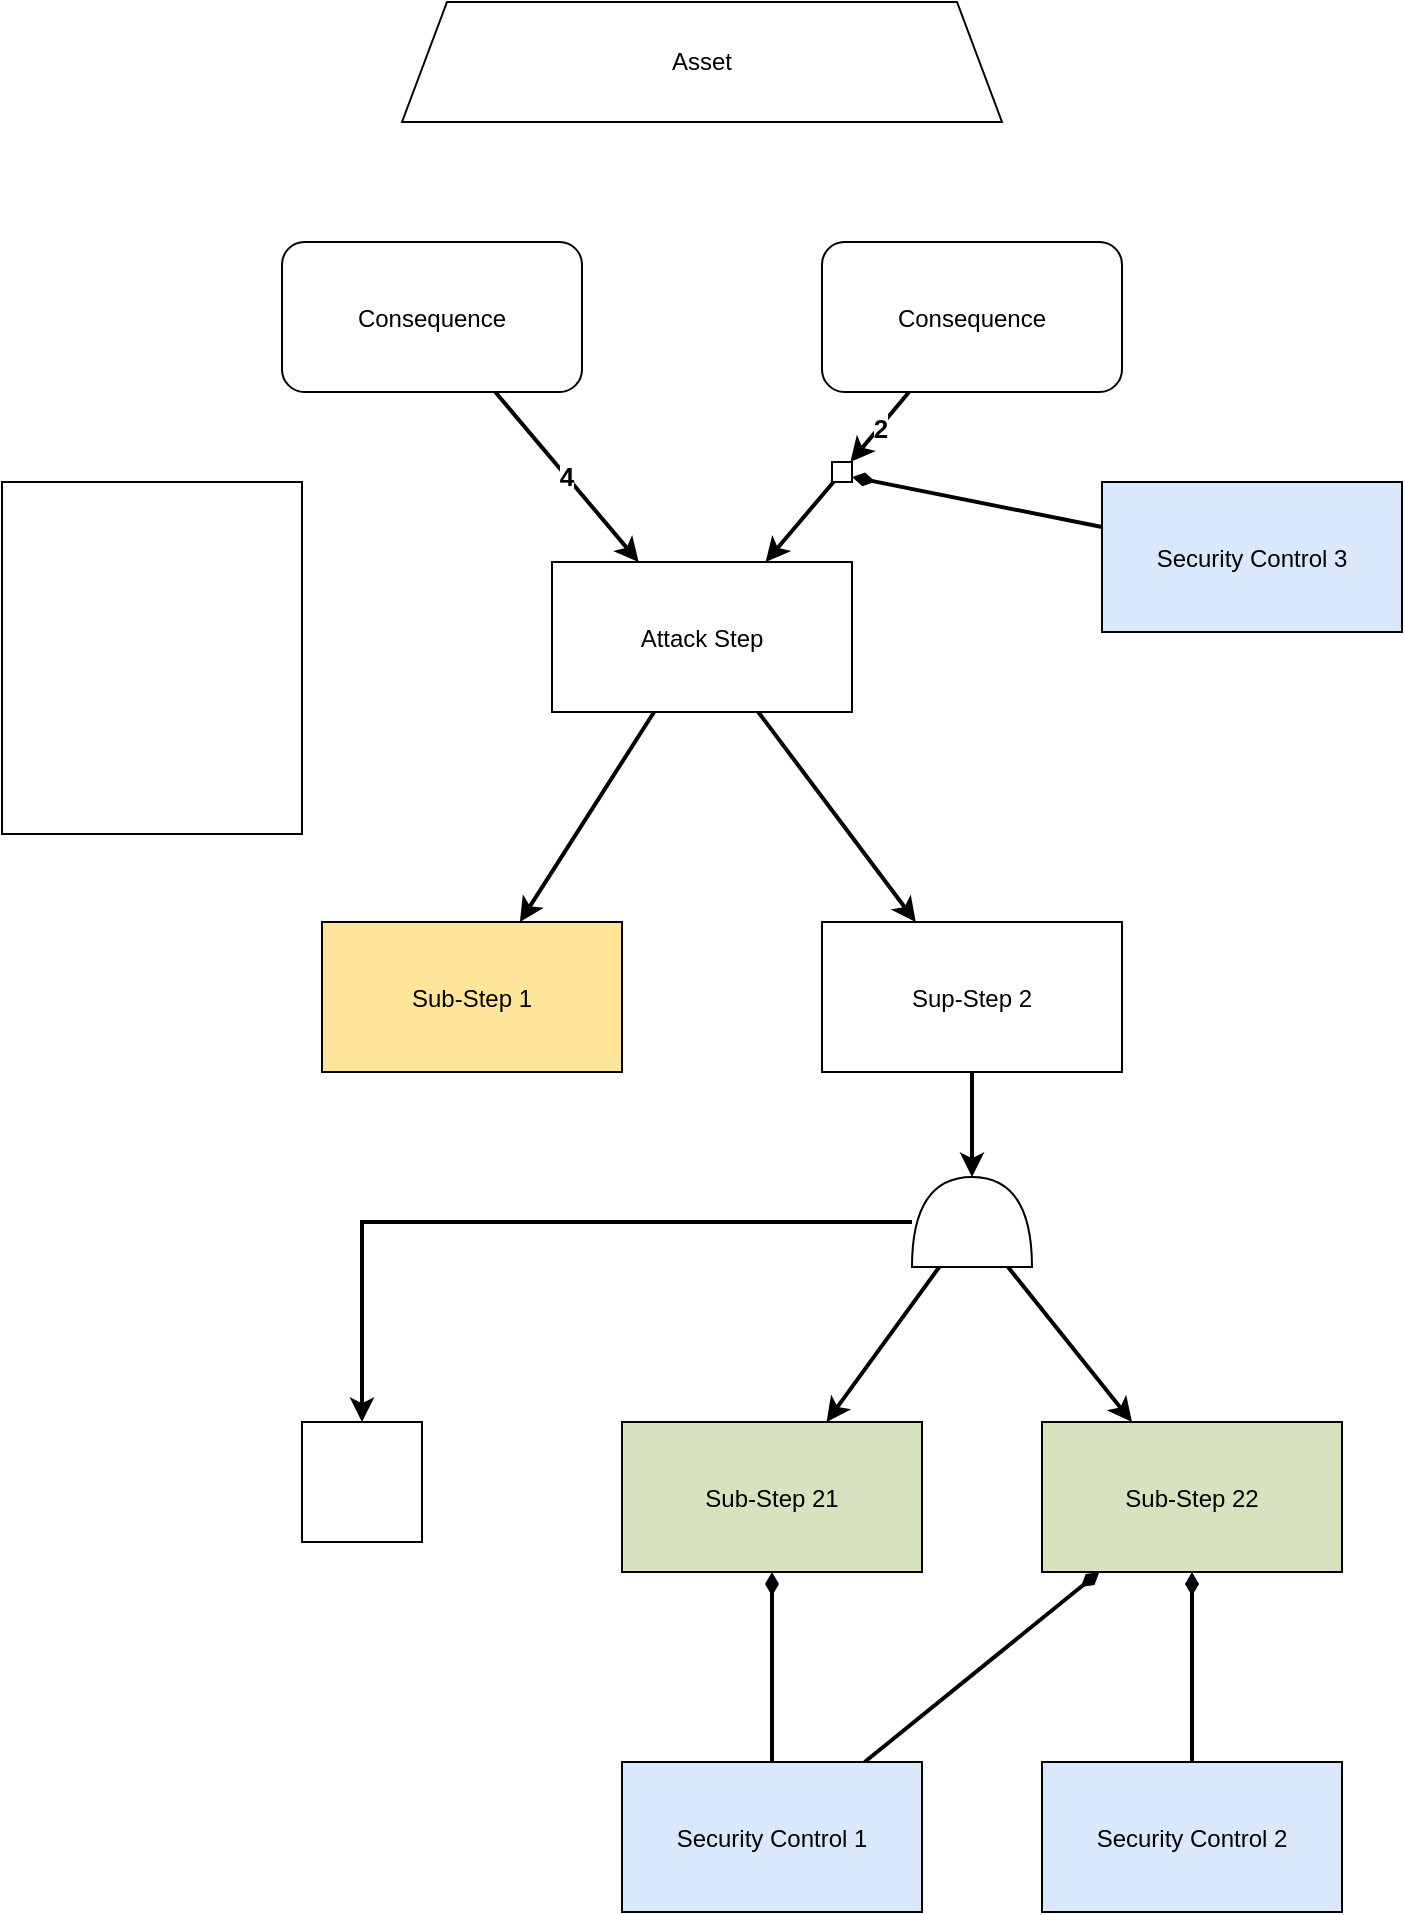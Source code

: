 <mxfile compressed="false" version="19.0.2" type="device" pages="2">
  <diagram id="zNMCXYOBYckHPa1j1fsk" name="Attack Graph">
    <mxGraphModel dx="1422" dy="857" grid="1" gridSize="10" guides="1" tooltips="1" connect="1" arrows="1" fold="1" page="1" pageScale="1" pageWidth="827" pageHeight="1169" math="0" shadow="0">
      <root>
        <object tooltip="" id="0">
          <ag_global_attributes>
            <ag_global_attribute name="Resources" value="" iconName="hammer" min="0" max="5" />
            <ag_global_attribute name="Knowledge" value="" iconName="lightbulb" min="0" max="5" />
            <ag_global_attribute name="Location" value="" iconName="map_pin_ellipse" min="0" max="1" />
            <ag_global_attribute name="Impact" value="" iconName="flame" min="0" max="5" />
          </ag_global_attributes>
          <ag_attributes />
          <ag_computed_attributes />
          <ag_aggregation_functions>
            <ag_aggregation_function name="default" id="6b1d22791hih8" default="activity_w;link" fn="function (collection) { &#xa;    var result = null; &#xa;    if (collection.childAttributes.length == 1) { &#xa;        result = collection.childAttributes[0].attributes;&#xa;        result._marking = collection.childAttributes[0].id;&#xa;    } else { &#xa;        var candidates = []; &#xa;        var worstValue = 0; &#xa;        collection.childAttributes.forEach(function(child) { &#xa;            var value = parseInt(child.computedAttribute); &#xa;            if (value &gt; worstValue) { &#xa;                worstValue = value; &#xa;                candidates = []; &#xa;                candidates.push(child); &#xa;            } else if (value == worstValue) { &#xa;                candidates.push(child); &#xa;            } &#xa;        }); &#xa;        var tiebreaker = function(candidates, name, max) { &#xa;            var min_value = max; &#xa;            candidates.forEach(function(node) { &#xa;                min_value = Math.min(min_value, node.attributes[name]); &#xa;            }); &#xa;            result = []; &#xa;            candidates.forEach(function(node) { &#xa;                if (node.attributes[name] == min_value) { &#xa;                    result.push(node); &#xa;                } &#xa;            }); &#xa;            return result; &#xa;        }; &#xa;        if (candidates.length &gt; 1) { &#xa;            candidates = tiebreaker(candidates, &quot;Resources&quot;, collection.globalAttributes[&quot;Resources&quot;].max); &#xa;            if (candidates.length &gt; 1) { &#xa;                candidates = tiebreaker(candidates, &quot;Knowledge&quot;, collection.globalAttributes[&quot;Knowledge&quot;].max); &#xa;            } &#xa;        } &#xa;        result = candidates[0].attributes;&#xa;        result._marking = candidates[0].id;&#xa;    } &#xa;    return result; &#xa;}" />
            <ag_aggregation_function name="AND" id="gf0d4f199018" default="and" fn="function (collection) { &#xa;    var result = {}; &#xa;    var ids = [];&#xa;    collection.childAttributes.forEach(function(child) { &#xa;    for (var attribute in child.attributes) { &#xa;            if (attribute in result) { &#xa;                result[attribute] += parseInt(child.attributes[attribute]); &#xa;            } else { &#xa;                result[attribute] = parseInt(child.attributes[attribute]); &#xa;            } &#xa;        }&#xa;        ids.push(child.id);&#xa;    }); &#xa;    for (var attribute in result) { &#xa;        if (attribute in collection.globalAttributes) { &#xa;            result[attribute] = Math.min(collection.globalAttributes[attribute].max, result[attribute]); &#xa;        } &#xa;    }&#xa;    result._marking = ids.join(&quot;;&quot;);&#xa;    return result; &#xa;}" />
            <ag_aggregation_function name="Security Control" id="73f575i0ghij5" default="activity_g;activity_y" fn="function (collection) { &#xa;    var result = {}; &#xa;    for (var attribute in collection.localAttributes) { &#xa;        result[attribute] = parseInt(collection.localAttributes[attribute]); &#xa;    } &#xa;    collection.childAttributes.forEach(function(child) { &#xa;        for (var attribute in child.attributes) { &#xa;            if (attribute in collection.globalAttributes) { &#xa;                if (attribute in result) { &#xa;                    result[attribute] += parseInt(child.attributes[attribute]); &#xa;                } &#xa;            } &#xa;        } &#xa;    }); &#xa;    for (var attribute in result) { &#xa;        if (attribute in collection.globalAttributes) { &#xa;            result[attribute] = Math.min(collection.globalAttributes[attribute].max, result[attribute]); &#xa;        } &#xa;    } &#xa;    return result; &#xa;}" />
            <ag_aggregation_function name="Risk" id="egf49jfgj408" default="consequence" fn="function (collection) {  &#xa;    var maxRisk = &quot;L&quot;; &#xa;    var matrix = [ &#xa;        [&quot;L&quot;, &quot;L&quot;, &quot;L&quot;, &quot;L&quot;, &quot;L&quot;], &#xa;        [&quot;L&quot;, &quot;L&quot;, &quot;M&quot;, &quot;M&quot;, &quot;M&quot;], &#xa;        [&quot;L&quot;, &quot;M&quot;, &quot;M&quot;, &quot;S&quot;, &quot;S&quot;], &#xa;        [&quot;L&quot;, &quot;M&quot;, &quot;S&quot;, &quot;V&quot;, &quot;V&quot;], &#xa;        [&quot;L&quot;, &quot;M&quot;, &quot;S&quot;, &quot;V&quot;, &quot;V&quot;], &#xa;    ];&#xa;    var updatedImpacts = [];&#xa;    var ids = [];&#xa; &#xa;    var compareRisk = function(risk1, risk2) { &#xa;        /*&#xa;        * Returns:&#xa;        *  - Null: if one of the parameters is not a character representing a risk&#xa;        *  - Negativ integer: if risk1 &lt; risk2&#xa;        *  - Zero: if risks are equal&#xa;        *  - Positive integer: if risk1 &gt; risk2&#xa;        */&#xa;        var values = [&quot;L&quot;, &quot;M&quot;, &quot;S&quot;, &quot;V&quot;]; &#xa;        var index_risk1 = values.indexOf(risk1); &#xa;        var index_risk2 = values.indexOf(risk2); &#xa; &#xa;        if (index_risk1 == -1 || index_risk2 == -1) { &#xa;            return null; &#xa;        } &#xa;        return index_risk1 - index_risk2; &#xa; &#xa;    } &#xa;     &#xa;    collection.childAttributes.forEach(function(child) {  &#xa;        var impact = 1;  &#xa;        if (child.edgeWeight !== null) {  &#xa;            impact = parseInt(child.edgeWeight);  &#xa;        }&#xa;        var _impact = parseInt(child.attributes._impact) || 0;&#xa;        impact = Math.max(impact - _impact, 1);&#xa;        updatedImpacts.push(child.id + &#39;:&#39; + impact);&#xa;        var af = parseInt(child.computedAttribute) || parseInt(child.attributes._af);&#xa;        risk = matrix[af - 1][impact - 1];&#xa;        result = compareRisk(risk, maxRisk);&#xa;        if (result &gt; 0) { &#xa;            maxRisk = risk;&#xa;            ids = [child.id];&#xa;        } else if (result == 0){&#xa;            ids.push(child.id);&#xa;        }&#xa;    });  &#xa;  &#xa;    var result = {&#39;_risk&#39;: maxRisk, &quot;_marking&quot;: ids.join(&quot;;&quot;)};&#xa;    if (updatedImpacts.length &gt; 0) {&#xa;        result._weight = updatedImpacts.join(&#39;;&#39;);&#xa;    }&#xa;    return result;&#xa;}" />
            <ag_aggregation_function name="Impact" id="3j7heb16d5f6" default="" fn="function(collection) {&#xa;    var impact = 0;&#xa;    var result = {}&#xa;    &#xa;    collection.childAttributes.forEach(function(child) {&#xa;        if (&quot;Impact&quot; in child.attributes) {&#xa;            impact += parseInt(child.attributes[&quot;Impact&quot;]);&#xa;        } else if (&quot;Resources&quot; in child.attributes &amp;&amp; &quot;Knowledge&quot; in child.attributes &amp;&amp; &quot;Location&quot; in child.attributes) {&#xa;            result._af = child.computedAttribute&#xa;            result._marking = child.id;&#xa;        }&#xa;    });&#xa;    result._impact = Math.min(impact, collection.globalAttributes[&quot;Impact&quot;].max);&#xa;    &#xa;    return result;&#xa;}" />
          </ag_aggregation_functions>
          <ag_computed_attributes_functions>
            <ag_computed_attributes_function name="default" id="dbg60ff69g9a" default="activity_w;activity_g;activity_y" fn="function (collection) { &#xa;    var colorMatrix = {&#xa;        5: {&quot;fillColor&quot;: &quot;#cc0000&quot;, &quot;fontColor&quot;: &quot;#ffffff&quot;},&#xa;        4: {&quot;fillColor&quot;: &quot;#ff4000&quot;, &quot;fontColor&quot;: &quot;#ffffff&quot;},&#xa;        3: {&quot;fillColor&quot;: &quot;#ffdd00&quot;, &quot;fontColor&quot;: &quot;#000000&quot;},&#xa;        2: {&quot;fillColor&quot;: &quot;#d4ff00&quot;, &quot;fontColor&quot;: &quot;#000000&quot;},&#xa;        1: {&quot;fillColor&quot;: &quot;#40ff00&quot;, &quot;fontColor&quot;: &quot;#000000&quot;}&#xa;    }&#xa;    var matrix = [ &#xa;        [5, 5, 4, 3, 2], &#xa;        [5, 4, 4, 3, 2], &#xa;        [5, 4, 4, 3, 2], &#xa;        [4, 3, 3, 2, 1], &#xa;        [3, 2, 2, 1, 1], &#xa;    ];&#xa;    var result = {};&#xa;    &#xa;    if (&quot;Knowledge&quot; in collection.cellAttributes &amp;&amp; &quot;Resources&quot; in collection.cellAttributes) {&#xa;        var knowledgeIndex = parseInt(collection.cellAttributes[&quot;Knowledge&quot;]) - 1; &#xa;        var resourcesIndex = parseInt(collection.cellAttributes[&quot;Resources&quot;]) - 1;&#xa;        &#xa;        var value = Math.min(5, &#xa;            Math.max(collection.globalAttributes[&quot;Location&quot;].max, &#xa;                Math.max( matrix[knowledgeIndex][resourcesIndex] - parseInt(collection.cellAttributes[&quot;Location&quot;])) &#xa;            ));&#xa;        result = colorMatrix[value] || result;&#xa;        result[&quot;value&quot;] = value;&#xa;    }&#xa;    &#xa;    return result;&#xa;}" />
            <ag_computed_attributes_function name="Risk" id="6c831697g9i0a" default="consequence" fn="function(collection){&#xa;    var riskMatrix = {&#xa;        &quot;V&quot;: {&quot;fillColor&quot;: &quot;#cc0000&quot;, &quot;fontColor&quot;: &quot;#ffffff&quot;},&#xa;        &quot;S&quot;: {&quot;fillColor&quot;: &quot;#ff4000&quot;, &quot;fontColor&quot;: &quot;#ffffff&quot;},&#xa;        &quot;M&quot;: {&quot;fillColor&quot;: &quot;#ffdd00&quot;, &quot;fontColor&quot;: &quot;#000000&quot;},&#xa;        &quot;L&quot;: {&quot;fillColor&quot;: &quot;#40ff00&quot;, &quot;fontColor&quot;: &quot;#000000&quot;},&#xa;    };&#xa;    var result = {};&#xa;    &#xa;    if (&quot;_risk&quot; in collection.cellAttributes) {&#xa;        var risk = collection.cellAttributes[&quot;_risk&quot;];&#xa;        result = riskMatrix[risk] || result;&#xa;        result[&quot;value&quot;] = risk;&#xa;    }&#xa;    &#xa;    return result; &#xa;}" />
          </ag_computed_attributes_functions>
          <mxCell />
        </object>
        <object tooltip="" id="1">
          <ag_attributes />
          <ag_computed_attributes />
          <mxCell parent="0" />
        </object>
        <object label="Asset" id="-ZSPk6_3D4UuBSjLZNT9-1">
          <ag_attributes />
          <ag_computed_attributes />
          <mxCell style="whiteSpace=wrap;shape=trapezoid;size=0.075;" parent="1" vertex="1">
            <mxGeometry x="240" y="50" width="300" height="60" as="geometry" />
          </mxCell>
        </object>
        <object label="4" id="-ZSPk6_3D4UuBSjLZNT9-7">
          <ag_attributes />
          <ag_computed_attributes />
          <mxCell style="rounded=0;orthogonalLoop=1;jettySize=auto;html=1;strokeWidth=2;fontSize=13;fontStyle=1;" parent="1" source="-ZSPk6_3D4UuBSjLZNT9-5" target="-ZSPk6_3D4UuBSjLZNT9-6" edge="1">
            <mxGeometry relative="1" as="geometry" />
          </mxCell>
        </object>
        <object label="Consequence" id="-ZSPk6_3D4UuBSjLZNT9-5">
          <ag_aggregation_function_reference ag_aggregation_function_reference="egf49jfgj408" />
          <ag_computed_attributes_function_reference ag_computed_attributes_function_reference="6c831697g9i0a" />
          <ag_attributes _risk="S" _marking="-ZSPk6_3D4UuBSjLZNT9-6" _weight="-ZSPk6_3D4UuBSjLZNT9-6:4" />
          <ag_computed_attributes fillColor="#ff4000" fontColor="#ffffff" value="S" />
          <mxCell style="shape=attackgraphs.node;rounded=1" parent="1" vertex="1">
            <mxGeometry x="180" y="170" width="150" height="75" as="geometry" />
          </mxCell>
        </object>
        <object id="-ZSPk6_3D4UuBSjLZNT9-2">
          <ag_attributes />
          <ag_computed_attributes />
          <mxCell style="rounded=0;orthogonalLoop=1;jettySize=auto;html=1;strokeWidth=2;" parent="1" source="-ZSPk6_3D4UuBSjLZNT9-6" target="-ZSPk6_3D4UuBSjLZNT9-9" edge="1">
            <mxGeometry relative="1" as="geometry" />
          </mxCell>
        </object>
        <object id="-ZSPk6_3D4UuBSjLZNT9-3">
          <ag_attributes />
          <ag_computed_attributes />
          <mxCell style="edgeStyle=none;rounded=0;orthogonalLoop=1;jettySize=auto;html=1;strokeWidth=2;" parent="1" source="-ZSPk6_3D4UuBSjLZNT9-6" target="-ZSPk6_3D4UuBSjLZNT9-10" edge="1">
            <mxGeometry relative="1" as="geometry" />
          </mxCell>
        </object>
        <object label="Attack Step" id="-ZSPk6_3D4UuBSjLZNT9-6">
          <ag_aggregation_function_reference ag_aggregation_function_reference="6b1d22791hih8" />
          <ag_computed_attributes_function_reference ag_computed_attributes_function_reference="dbg60ff69g9a" />
          <ag_attributes label="Sub-Step 1" Resources="3" Knowledge="3" Location="1" _marking="-ZSPk6_3D4UuBSjLZNT9-9" />
          <ag_computed_attributes fillColor="#ffdd00" fontColor="#000000" value="3" />
          <mxCell style="shape=attackgraphs.node;" parent="1" vertex="1">
            <mxGeometry x="315" y="330" width="150" height="75" as="geometry" />
          </mxCell>
        </object>
        <object label="Sub-Step 1" Resources="3" Knowledge="3" Location="1" id="-ZSPk6_3D4UuBSjLZNT9-9">
          <ag_aggregation_function_reference ag_aggregation_function_reference="6b1d22791hih8" />
          <ag_computed_attributes_function_reference ag_computed_attributes_function_reference="dbg60ff69g9a" />
          <ag_attributes />
          <ag_computed_attributes fillColor="#ffdd00" fontColor="#000000" value="3" />
          <mxCell style="shape=attackgraphs.node;fillColor=#FEE599" parent="1" vertex="1">
            <mxGeometry x="200" y="510" width="150" height="75" as="geometry" />
          </mxCell>
        </object>
        <object id="-ZSPk6_3D4UuBSjLZNT9-17">
          <ag_attributes />
          <ag_computed_attributes />
          <mxCell style="edgeStyle=none;rounded=0;orthogonalLoop=1;jettySize=auto;html=1;strokeWidth=2;" parent="1" source="-ZSPk6_3D4UuBSjLZNT9-10" target="-ZSPk6_3D4UuBSjLZNT9-16" edge="1">
            <mxGeometry relative="1" as="geometry" />
          </mxCell>
        </object>
        <object label="Sup-Step 2" id="-ZSPk6_3D4UuBSjLZNT9-10">
          <ag_aggregation_function_reference ag_aggregation_function_reference="6b1d22791hih8" />
          <ag_computed_attributes_function_reference ag_computed_attributes_function_reference="dbg60ff69g9a" />
          <ag_attributes label="NaN" Resources="5" Knowledge="5" Location="1" link="NaN" _marking="-ZSPk6_3D4UuBSjLZNT9-16" />
          <ag_computed_attributes fillColor="#40ff00" fontColor="#000000" value="1" />
          <mxCell style="shape=attackgraphs.node;" parent="1" vertex="1">
            <mxGeometry x="450" y="510" width="150" height="75" as="geometry" />
          </mxCell>
        </object>
        <object id="-ZSPk6_3D4UuBSjLZNT9-21">
          <ag_attributes />
          <ag_computed_attributes />
          <mxCell style="edgeStyle=none;rounded=0;orthogonalLoop=1;jettySize=auto;html=1;strokeWidth=2;startArrow=diamondThin;startFill=1;endArrow=none;endFill=0;" parent="1" source="-ZSPk6_3D4UuBSjLZNT9-11" target="-ZSPk6_3D4UuBSjLZNT9-20" edge="1">
            <mxGeometry relative="1" as="geometry" />
          </mxCell>
        </object>
        <object label="Sub-Step 21" Resources="3" Knowledge="2" Location="1" id="-ZSPk6_3D4UuBSjLZNT9-11">
          <ag_aggregation_function_reference ag_aggregation_function_reference="73f575i0ghij5" />
          <ag_computed_attributes_function_reference ag_computed_attributes_function_reference="dbg60ff69g9a" />
          <ag_attributes label="NaN" Resources="3" Knowledge="3" Location="1" />
          <ag_computed_attributes fillColor="#ffdd00" fontColor="#000000" value="3" />
          <mxCell style="shape=attackgraphs.node;fillColor=#D7E3BF" parent="1" vertex="1">
            <mxGeometry x="350" y="760" width="150" height="75" as="geometry" />
          </mxCell>
        </object>
        <object id="-ZSPk6_3D4UuBSjLZNT9-23">
          <ag_attributes />
          <ag_computed_attributes />
          <mxCell style="edgeStyle=none;rounded=0;orthogonalLoop=1;jettySize=auto;html=1;strokeWidth=2;endArrow=none;startArrow=diamondThin;startFill=1;endFill=0;" parent="1" source="-ZSPk6_3D4UuBSjLZNT9-13" target="-ZSPk6_3D4UuBSjLZNT9-22" edge="1">
            <mxGeometry relative="1" as="geometry" />
          </mxCell>
        </object>
        <object id="-ZSPk6_3D4UuBSjLZNT9-24">
          <ag_attributes />
          <ag_computed_attributes />
          <mxCell style="edgeStyle=none;rounded=0;orthogonalLoop=1;jettySize=auto;html=1;strokeWidth=2;fontSize=13;startArrow=diamondThin;startFill=1;endArrow=none;endFill=0;" parent="1" source="-ZSPk6_3D4UuBSjLZNT9-13" target="-ZSPk6_3D4UuBSjLZNT9-20" edge="1">
            <mxGeometry relative="1" as="geometry" />
          </mxCell>
        </object>
        <object label="Sub-Step 22" Resources="1" Knowledge="3" Location="0" id="-ZSPk6_3D4UuBSjLZNT9-13">
          <ag_aggregation_function_reference ag_aggregation_function_reference="73f575i0ghij5" />
          <ag_computed_attributes_function_reference ag_computed_attributes_function_reference="dbg60ff69g9a" />
          <ag_attributes label="NaN" Resources="1" Knowledge="4" Location="1" />
          <ag_computed_attributes fillColor="#ffdd00" fontColor="#000000" value="3" />
          <mxCell style="shape=attackgraphs.node;fillColor=#D7E3BF" parent="1" vertex="1">
            <mxGeometry x="560" y="760" width="150" height="75" as="geometry" />
          </mxCell>
        </object>
        <object id="-ZSPk6_3D4UuBSjLZNT9-18">
          <ag_attributes />
          <ag_computed_attributes />
          <mxCell style="edgeStyle=none;rounded=0;orthogonalLoop=1;jettySize=auto;html=1;strokeWidth=2;" parent="1" source="-ZSPk6_3D4UuBSjLZNT9-16" target="-ZSPk6_3D4UuBSjLZNT9-11" edge="1">
            <mxGeometry relative="1" as="geometry" />
          </mxCell>
        </object>
        <object id="-ZSPk6_3D4UuBSjLZNT9-19">
          <ag_attributes />
          <ag_computed_attributes />
          <mxCell style="edgeStyle=none;rounded=0;orthogonalLoop=1;jettySize=auto;html=1;strokeWidth=2;" parent="1" source="-ZSPk6_3D4UuBSjLZNT9-16" target="-ZSPk6_3D4UuBSjLZNT9-13" edge="1">
            <mxGeometry relative="1" as="geometry" />
          </mxCell>
        </object>
        <object label="" id="3zErZUHH6OUMWw2IMUxi-3">
          <ag_attributes />
          <ag_computed_attributes />
          <mxCell style="edgeStyle=orthogonalEdgeStyle;rounded=0;orthogonalLoop=1;jettySize=auto;html=1;strokeWidth=2;entryX=0.5;entryY=0;entryDx=0;entryDy=0;" parent="1" source="-ZSPk6_3D4UuBSjLZNT9-16" target="4WCP9U6U9G8ELGJs8Io0-1" edge="1">
            <mxGeometry relative="1" as="geometry">
              <mxPoint x="220" y="760" as="targetPoint" />
            </mxGeometry>
          </mxCell>
        </object>
        <object id="-ZSPk6_3D4UuBSjLZNT9-16">
          <ag_aggregation_function_reference ag_aggregation_function_reference="gf0d4f199018" />
          <ag_attributes label="NaN" Resources="5" Knowledge="5" Location="1" link="NaN" _marking="-ZSPk6_3D4UuBSjLZNT9-11;-ZSPk6_3D4UuBSjLZNT9-13;4WCP9U6U9G8ELGJs8Io0-1" />
          <ag_computed_attributes />
          <mxCell style="shape=or;whiteSpace=wrap;html=1;rotation=-90;" parent="1" vertex="1">
            <mxGeometry x="502.5" y="630" width="45" height="60" as="geometry" />
          </mxCell>
        </object>
        <object label="Security Control 1" Resources="0" Knowledge="1" Location="0" id="-ZSPk6_3D4UuBSjLZNT9-20">
          <ag_attributes />
          <ag_computed_attributes />
          <mxCell style="shape=attackgraphs.node;fillColor=#DAE8FC" parent="1" vertex="1">
            <mxGeometry x="350" y="930" width="150" height="75" as="geometry" />
          </mxCell>
        </object>
        <object label="Security Control 2" Resources="0" Knowledge="0" Location="1" id="-ZSPk6_3D4UuBSjLZNT9-22">
          <ag_attributes />
          <ag_computed_attributes />
          <mxCell style="shape=attackgraphs.node;fillColor=#DAE8FC" parent="1" vertex="1">
            <mxGeometry x="560" y="930" width="150" height="75" as="geometry" />
          </mxCell>
        </object>
        <object label="2" id="-ZSPk6_3D4UuBSjLZNT9-27">
          <ag_attributes />
          <ag_computed_attributes />
          <mxCell style="edgeStyle=none;rounded=0;orthogonalLoop=1;jettySize=auto;html=1;strokeWidth=2;fontSize=13;startArrow=none;startFill=0;endArrow=classic;endFill=1;fontStyle=1;" parent="1" source="-ZSPk6_3D4UuBSjLZNT9-26" target="_WOJogtqKR9MvYQKf9QJ-1" edge="1">
            <mxGeometry relative="1" as="geometry" />
          </mxCell>
        </object>
        <object label="Consequence" id="-ZSPk6_3D4UuBSjLZNT9-26">
          <ag_computed_attributes_function_reference ag_computed_attributes_function_reference="6c831697g9i0a" />
          <ag_attributes _risk="L" _marking="_WOJogtqKR9MvYQKf9QJ-1" _weight="_WOJogtqKR9MvYQKf9QJ-1:1" />
          <ag_computed_attributes fillColor="#40ff00" fontColor="#000000" value="L" />
          <ag_aggregation_function_reference ag_aggregation_function_reference="egf49jfgj408" />
          <mxCell style="shape=attackgraphs.node;rounded=1" parent="1" vertex="1">
            <mxGeometry x="450" y="170" width="150" height="75" as="geometry" />
          </mxCell>
        </object>
        <object id="g8WqiLtUgzYV8B5UEu1g-1">
          <ag_global_attributes>
            <ag_global_attribute name="Resources" value="" iconName="hammer" min="0" max="5" />
            <ag_global_attribute name="Knowledge" value="" iconName="lightbulb" min="0" max="5" />
            <ag_global_attribute name="Location" value="" iconName="map_pin_ellipse" min="0" max="1" />
          </ag_global_attributes>
          <ag_attributes />
          <ag_computed_attributes />
          <mxCell style="shape=attackgraphs.iconLegend;" parent="1" vertex="1">
            <mxGeometry x="40" y="290" width="150" height="176" as="geometry" />
          </mxCell>
        </object>
        <object label="B" link="data:page/id,r5QY2ARX7aWHe5jPy6K_" id="4WCP9U6U9G8ELGJs8Io0-1">
          <ag_aggregation_function_reference ag_aggregation_function_reference="6b1d22791hih8" />
          <ag_attributes label="Attack Step" Knowledge="1" Location="1" Resources="1" />
          <ag_computed_attributes />
          <mxCell style="shape=attackgraphs.link;aspect=fixed;fontColor=none;noLabel=1;" parent="1" vertex="1">
            <mxGeometry x="190" y="760" width="60" height="60" as="geometry" />
          </mxCell>
        </object>
        <object id="_WOJogtqKR9MvYQKf9QJ-3">
          <ag_attributes />
          <ag_computed_attributes />
          <mxCell style="rounded=0;orthogonalLoop=1;jettySize=auto;html=1;strokeWidth=2;fontSize=13;startArrow=none;startFill=0;endFill=1;fontStyle=1;" parent="1" source="_WOJogtqKR9MvYQKf9QJ-1" target="-ZSPk6_3D4UuBSjLZNT9-6" edge="1">
            <mxGeometry relative="1" as="geometry" />
          </mxCell>
        </object>
        <object id="_WOJogtqKR9MvYQKf9QJ-4">
          <ag_attributes />
          <ag_computed_attributes />
          <mxCell style="edgeStyle=none;rounded=0;orthogonalLoop=1;jettySize=auto;html=1;strokeWidth=2;endArrow=none;startArrow=diamondThin;startFill=1;endFill=0;exitX=1;exitY=0.75;exitDx=0;exitDy=0;" parent="1" source="_WOJogtqKR9MvYQKf9QJ-1" target="_WOJogtqKR9MvYQKf9QJ-2" edge="1">
            <mxGeometry relative="1" as="geometry">
              <mxPoint x="490" y="310" as="sourcePoint" />
            </mxGeometry>
          </mxCell>
        </object>
        <object label="" id="_WOJogtqKR9MvYQKf9QJ-1">
          <ag_aggregation_function_reference ag_aggregation_function_reference="3j7heb16d5f6" />
          <ag_computed_attributes_function_reference ag_computed_attributes_function_reference="ag_none_function" />
          <ag_attributes _af="3" _marking="-ZSPk6_3D4UuBSjLZNT9-6" _impact="2" />
          <ag_computed_attributes />
          <mxCell style="shape=attackgraphs.node;allowArrows=0;" parent="1" vertex="1">
            <mxGeometry x="455" y="280" width="10" height="10" as="geometry" />
          </mxCell>
        </object>
        <object label="Security Control 3" Impact="2" id="_WOJogtqKR9MvYQKf9QJ-2">
          <ag_attributes />
          <ag_computed_attributes />
          <mxCell style="shape=attackgraphs.node;fillColor=#DAE8FC" parent="1" vertex="1">
            <mxGeometry x="590" y="290" width="150" height="75" as="geometry" />
          </mxCell>
        </object>
      </root>
    </mxGraphModel>
  </diagram>
  <diagram id="r5QY2ARX7aWHe5jPy6K_" name="Sub-Step 23">
    <mxGraphModel dx="1422" dy="857" grid="1" gridSize="10" guides="1" tooltips="1" connect="1" arrows="1" fold="1" page="1" pageScale="1" pageWidth="827" pageHeight="1169" math="0" shadow="0">
      <root>
        <object id="0">
          <ag_attributes />
          <ag_computed_attributes />
          <mxCell />
        </object>
        <object id="1">
          <ag_attributes />
          <ag_computed_attributes />
          <mxCell parent="0" />
        </object>
        <object label="" id="DvYhvmozxNm6kFIWp_we-1">
          <ag_attributes />
          <ag_computed_attributes />
          <mxCell style="rounded=0;orthogonalLoop=1;jettySize=auto;html=1;strokeWidth=2;exitX=0.313;exitY=1.027;exitDx=0;exitDy=0;exitPerimeter=0;" parent="1" source="DvYhvmozxNm6kFIWp_we-3" target="DvYhvmozxNm6kFIWp_we-4" edge="1">
            <mxGeometry relative="1" as="geometry" />
          </mxCell>
        </object>
        <object id="DvYhvmozxNm6kFIWp_we-2">
          <ag_attributes />
          <ag_computed_attributes />
          <mxCell style="rounded=0;orthogonalLoop=1;jettySize=auto;html=1;strokeWidth=2;exitX=0.75;exitY=1;exitDx=0;exitDy=0;entryX=0.5;entryY=0;entryDx=0;entryDy=0;" parent="1" source="DvYhvmozxNm6kFIWp_we-3" target="DvYhvmozxNm6kFIWp_we-7" edge="1">
            <mxGeometry relative="1" as="geometry" />
          </mxCell>
        </object>
        <object label="Sub-Step 23" id="DvYhvmozxNm6kFIWp_we-3">
          <ag_aggregation_function_reference ag_aggregation_function_reference="6b1d22791hih8" />
          <ag_computed_attributes_function_reference ag_computed_attributes_function_reference="dbg60ff69g9a" />
          <ag_attributes label="Attack Step" Knowledge="1" Location="1" Resources="1" />
          <ag_computed_attributes fillColor="#ff4000" fontColor="#ffffff" value="4" />
          <mxCell style="shape=attackgraphs.node;" parent="1" vertex="1">
            <mxGeometry x="343" y="510" width="150" height="75" as="geometry" />
          </mxCell>
        </object>
        <object label="Attack Step" Knowledge="1" Location="1" Resources="1" id="DvYhvmozxNm6kFIWp_we-4">
          <ag_aggregation_function_reference ag_aggregation_function_reference="jig393i6f4dh9" />
          <ag_computed_attributes_function_reference ag_computed_attributes_function_reference="dbg60ff69g9a" />
          <ag_attributes />
          <ag_computed_attributes fillColor="#ff4000" fontColor="#ffffff" value="4" />
          <mxCell style="shape=attackgraphs.node;fillColor=#D7E3BF" parent="1" vertex="1">
            <mxGeometry x="214" y="680" width="150" height="75" as="geometry" />
          </mxCell>
        </object>
        <object label="Attack Step" Resources="3" Knowledge="3" Location="1" id="DvYhvmozxNm6kFIWp_we-7">
          <ag_aggregation_function_reference ag_aggregation_function_reference="jig393i6f4dh9" />
          <ag_computed_attributes_function_reference ag_computed_attributes_function_reference="dbg60ff69g9a" />
          <ag_attributes />
          <ag_computed_attributes fillColor="#ffdd00" fontColor="#000000" value="3" />
          <mxCell style="shape=attackgraphs.node;fillColor=#D7E3BF" parent="1" vertex="1">
            <mxGeometry x="464" y="680" width="150" height="75" as="geometry" />
          </mxCell>
        </object>
        <object label="" id="bFrVWXC9bmY56Xob-LU1-3">
          <ag_attributes />
          <ag_computed_attributes />
          <mxCell style="edgeStyle=orthogonalEdgeStyle;rounded=0;orthogonalLoop=1;jettySize=auto;html=1;strokeWidth=2;" parent="1" source="bFrVWXC9bmY56Xob-LU1-1" target="DvYhvmozxNm6kFIWp_we-3" edge="1">
            <mxGeometry relative="1" as="geometry" />
          </mxCell>
        </object>
        <object label="B" id="bFrVWXC9bmY56Xob-LU1-1">
          <ag_aggregation_function_reference ag_aggregation_function_reference="6b1d22791hih8" />
          <ag_attributes label="Attack Step" Knowledge="1" Location="1" Resources="1" />
          <ag_computed_attributes />
          <mxCell style="shape=attackgraphs.link;aspect=fixed;fontColor=none;noLabel=1;" parent="1" vertex="1">
            <mxGeometry x="388" y="400" width="60" height="60" as="geometry" />
          </mxCell>
        </object>
      </root>
    </mxGraphModel>
  </diagram>
</mxfile>
